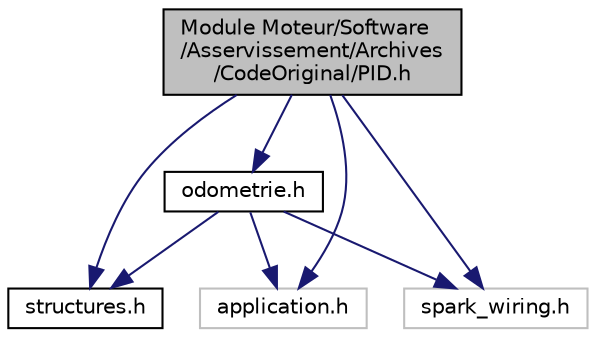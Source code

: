 digraph "Module Moteur/Software/Asservissement/Archives/CodeOriginal/PID.h"
{
  edge [fontname="Helvetica",fontsize="10",labelfontname="Helvetica",labelfontsize="10"];
  node [fontname="Helvetica",fontsize="10",shape=record];
  Node1 [label="Module Moteur/Software\l/Asservissement/Archives\l/CodeOriginal/PID.h",height=0.2,width=0.4,color="black", fillcolor="grey75", style="filled" fontcolor="black"];
  Node1 -> Node2 [color="midnightblue",fontsize="10",style="solid",fontname="Helvetica"];
  Node2 [label="structures.h",height=0.2,width=0.4,color="black", fillcolor="white", style="filled",URL="$_code_original_2structures_8h.html"];
  Node1 -> Node3 [color="midnightblue",fontsize="10",style="solid",fontname="Helvetica"];
  Node3 [label="odometrie.h",height=0.2,width=0.4,color="black", fillcolor="white", style="filled",URL="$_code_original_2odometrie_8h.html"];
  Node3 -> Node2 [color="midnightblue",fontsize="10",style="solid",fontname="Helvetica"];
  Node3 -> Node4 [color="midnightblue",fontsize="10",style="solid",fontname="Helvetica"];
  Node4 [label="application.h",height=0.2,width=0.4,color="grey75", fillcolor="white", style="filled"];
  Node3 -> Node5 [color="midnightblue",fontsize="10",style="solid",fontname="Helvetica"];
  Node5 [label="spark_wiring.h",height=0.2,width=0.4,color="grey75", fillcolor="white", style="filled"];
  Node1 -> Node5 [color="midnightblue",fontsize="10",style="solid",fontname="Helvetica"];
  Node1 -> Node4 [color="midnightblue",fontsize="10",style="solid",fontname="Helvetica"];
}
